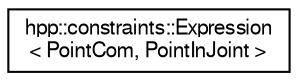 digraph "Graphical Class Hierarchy"
{
  edge [fontname="FreeSans",fontsize="10",labelfontname="FreeSans",labelfontsize="10"];
  node [fontname="FreeSans",fontsize="10",shape=record];
  rankdir="LR";
  Node1 [label="hpp::constraints::Expression\l\< PointCom, PointInJoint \>",height=0.2,width=0.4,color="black", fillcolor="white", style="filled",URL="$a00009.html"];
}
